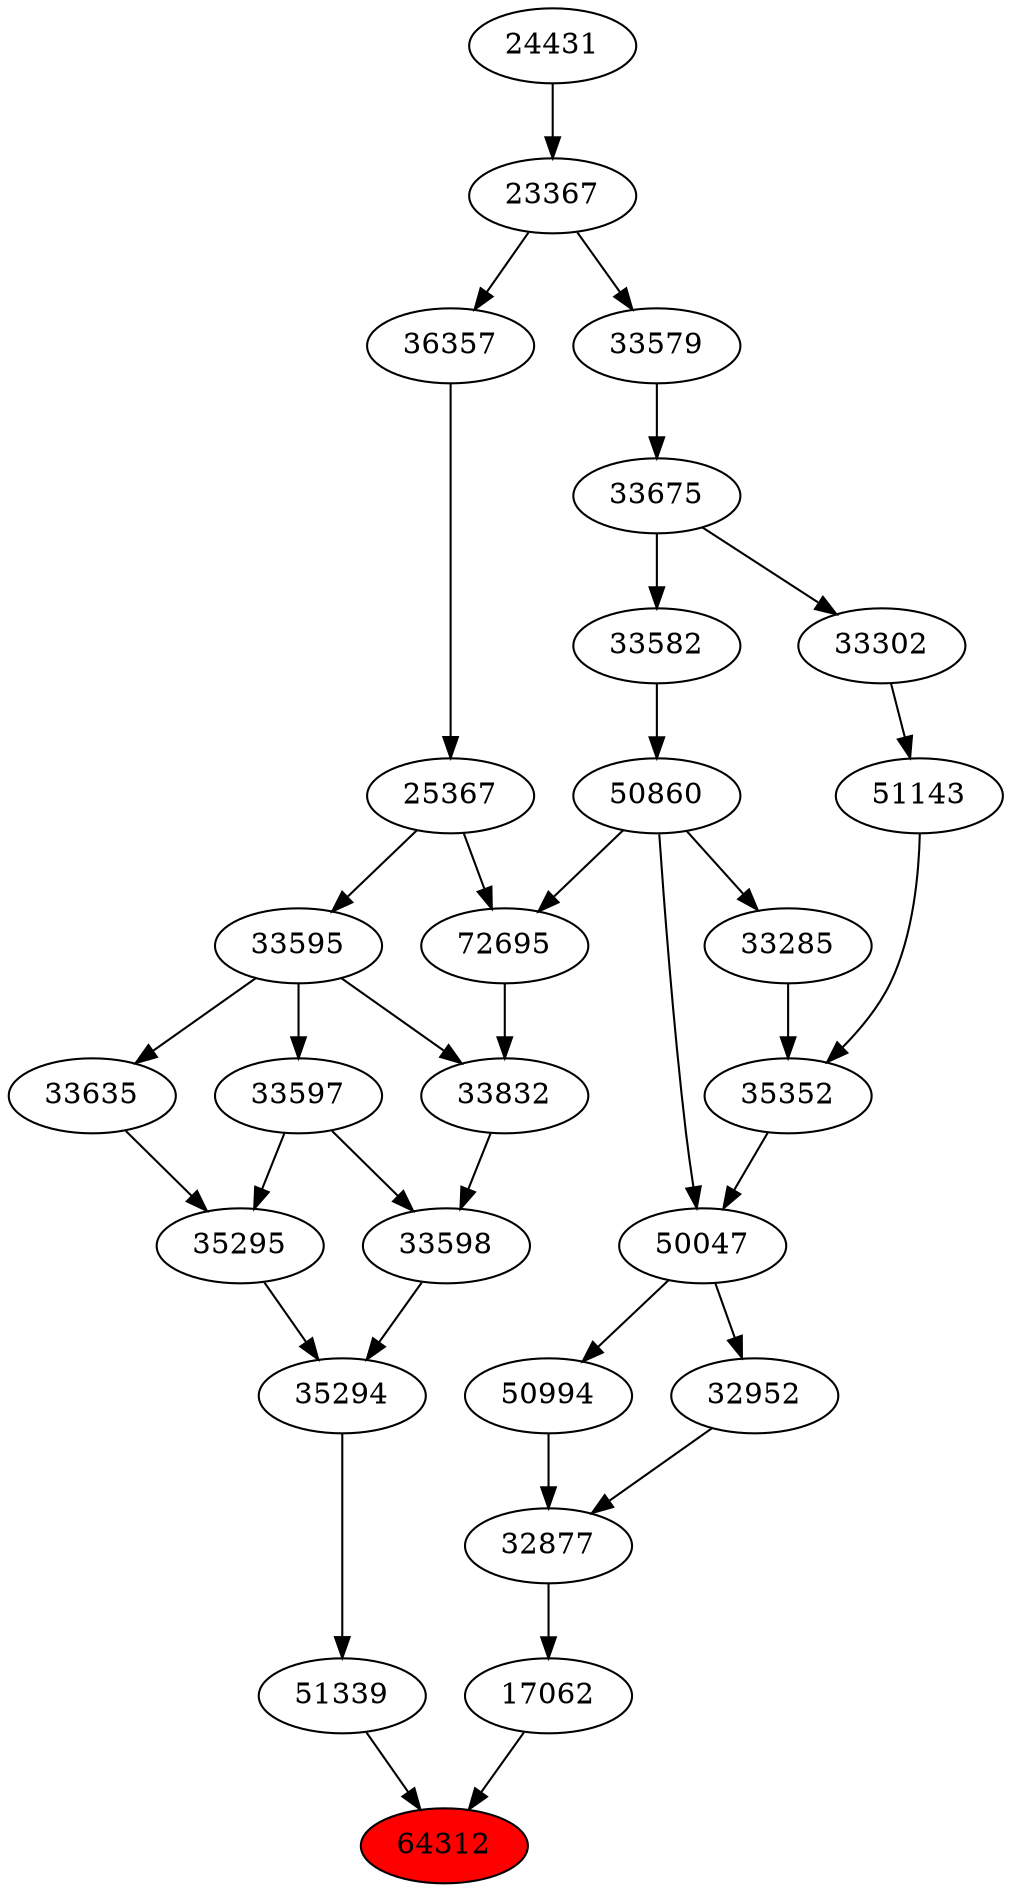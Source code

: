 strict digraph{ 
64312 [label="64312" fillcolor=red style=filled]
51339 -> 64312
17062 -> 64312
51339 [label="51339"]
35294 -> 51339
17062 [label="17062"]
32877 -> 17062
35294 [label="35294"]
33598 -> 35294
35295 -> 35294
32877 [label="32877"]
50994 -> 32877
32952 -> 32877
33598 [label="33598"]
33597 -> 33598
33832 -> 33598
35295 [label="35295"]
33635 -> 35295
33597 -> 35295
50994 [label="50994"]
50047 -> 50994
32952 [label="32952"]
50047 -> 32952
33597 [label="33597"]
33595 -> 33597
33832 [label="33832"]
72695 -> 33832
33595 -> 33832
33635 [label="33635"]
33595 -> 33635
50047 [label="50047"]
35352 -> 50047
50860 -> 50047
33595 [label="33595"]
25367 -> 33595
72695 [label="72695"]
50860 -> 72695
25367 -> 72695
35352 [label="35352"]
33285 -> 35352
51143 -> 35352
50860 [label="50860"]
33582 -> 50860
25367 [label="25367"]
36357 -> 25367
33285 [label="33285"]
50860 -> 33285
51143 [label="51143"]
33302 -> 51143
33582 [label="33582"]
33675 -> 33582
36357 [label="36357"]
23367 -> 36357
33302 [label="33302"]
33675 -> 33302
33675 [label="33675"]
33579 -> 33675
23367 [label="23367"]
24431 -> 23367
33579 [label="33579"]
23367 -> 33579
24431 [label="24431"]
}